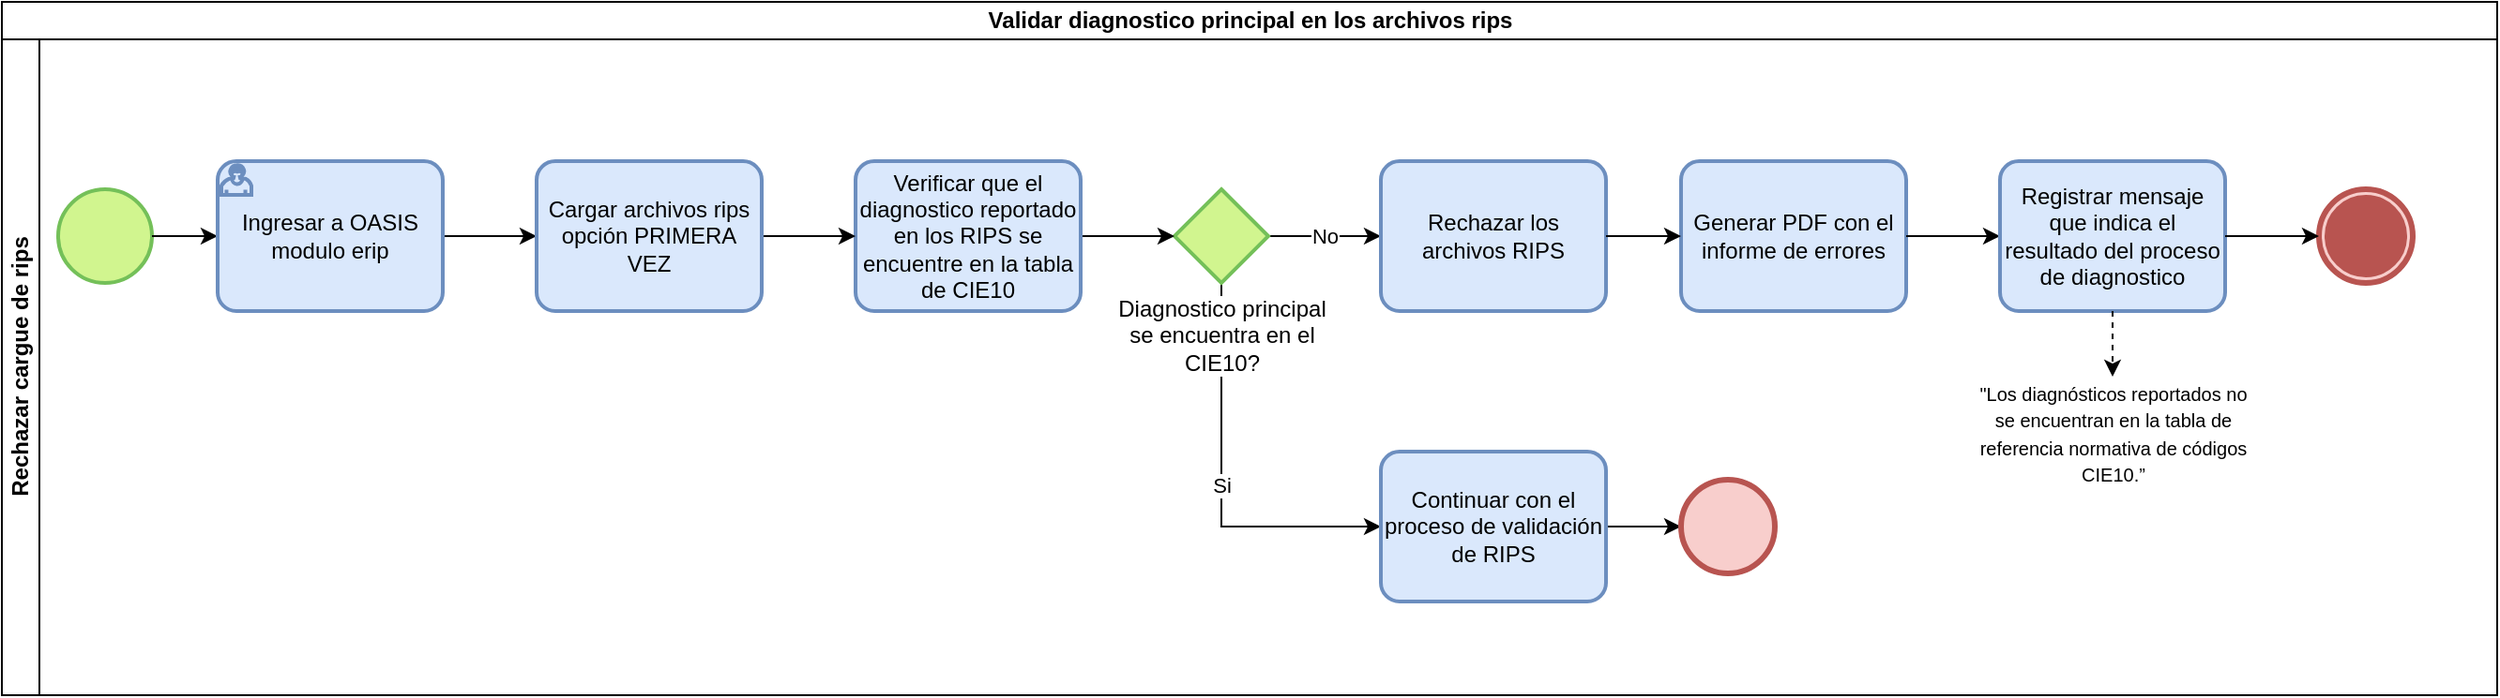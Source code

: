 <mxfile version="21.7.5" type="github">
  <diagram name="Página-1" id="bYkdZA5IKxDF0_UbWhjp">
    <mxGraphModel dx="1502" dy="576" grid="1" gridSize="10" guides="1" tooltips="1" connect="1" arrows="1" fold="1" page="1" pageScale="1" pageWidth="1400" pageHeight="430" math="0" shadow="0">
      <root>
        <mxCell id="0" />
        <mxCell id="1" parent="0" />
        <mxCell id="m4ihyQc5qIMu2HEEbeQ0-1" value="&lt;font style=&quot;vertical-align: inherit;&quot;&gt;&lt;font style=&quot;vertical-align: inherit;&quot;&gt;&lt;font style=&quot;vertical-align: inherit;&quot;&gt;&lt;font style=&quot;vertical-align: inherit;&quot;&gt;Validar diagnostico principal en los archivos rips&lt;/font&gt;&lt;/font&gt;&lt;/font&gt;&lt;/font&gt;" style="swimlane;childLayout=stackLayout;resizeParent=1;resizeParentMax=0;horizontal=1;startSize=20;horizontalStack=0;html=1;" parent="1" vertex="1">
          <mxGeometry x="25" y="10" width="1330" height="370" as="geometry" />
        </mxCell>
        <mxCell id="m4ihyQc5qIMu2HEEbeQ0-2" value="&lt;font style=&quot;vertical-align: inherit;&quot;&gt;&lt;font style=&quot;vertical-align: inherit;&quot;&gt;Rechazar cargue de rips&lt;/font&gt;&lt;/font&gt;" style="swimlane;startSize=20;horizontal=0;html=1;" parent="m4ihyQc5qIMu2HEEbeQ0-1" vertex="1">
          <mxGeometry y="20" width="1330" height="350" as="geometry" />
        </mxCell>
        <mxCell id="m4ihyQc5qIMu2HEEbeQ0-3" value="" style="points=[[0.145,0.145,0],[0.5,0,0],[0.855,0.145,0],[1,0.5,0],[0.855,0.855,0],[0.5,1,0],[0.145,0.855,0],[0,0.5,0]];shape=mxgraph.bpmn.event;html=1;verticalLabelPosition=bottom;labelBackgroundColor=#ffffff;verticalAlign=top;align=center;perimeter=ellipsePerimeter;outlineConnect=0;aspect=fixed;outline=standard;symbol=general;fillColor=#d1f58f;strokeColor=#74c059;strokeWidth=2;" parent="m4ihyQc5qIMu2HEEbeQ0-2" vertex="1">
          <mxGeometry x="30" y="80" width="50" height="50" as="geometry" />
        </mxCell>
        <mxCell id="m4ihyQc5qIMu2HEEbeQ0-4" style="edgeStyle=orthogonalEdgeStyle;rounded=0;orthogonalLoop=1;jettySize=auto;html=1;entryX=0;entryY=0.5;entryDx=0;entryDy=0;entryPerimeter=0;" parent="m4ihyQc5qIMu2HEEbeQ0-2" source="m4ihyQc5qIMu2HEEbeQ0-3" target="m4ihyQc5qIMu2HEEbeQ0-6" edge="1">
          <mxGeometry relative="1" as="geometry">
            <mxPoint x="110" y="105" as="targetPoint" />
          </mxGeometry>
        </mxCell>
        <mxCell id="m4ihyQc5qIMu2HEEbeQ0-5" style="edgeStyle=orthogonalEdgeStyle;rounded=0;orthogonalLoop=1;jettySize=auto;html=1;fontFamily=Helvetica;fontSize=12;fontColor=default;entryX=0;entryY=0.5;entryDx=0;entryDy=0;entryPerimeter=0;" parent="m4ihyQc5qIMu2HEEbeQ0-2" source="m4ihyQc5qIMu2HEEbeQ0-6" target="m4ihyQc5qIMu2HEEbeQ0-10" edge="1">
          <mxGeometry relative="1" as="geometry" />
        </mxCell>
        <mxCell id="m4ihyQc5qIMu2HEEbeQ0-6" value="&lt;font style=&quot;vertical-align: inherit;&quot;&gt;&lt;font style=&quot;vertical-align: inherit;&quot;&gt;Ingresar a OASIS modulo erip&lt;/font&gt;&lt;/font&gt;" style="points=[[0.25,0,0],[0.5,0,0],[0.75,0,0],[1,0.25,0],[1,0.5,0],[1,0.75,0],[0.75,1,0],[0.5,1,0],[0.25,1,0],[0,0.75,0],[0,0.5,0],[0,0.25,0]];shape=mxgraph.bpmn.task;whiteSpace=wrap;rectStyle=rounded;size=10;html=1;container=1;expand=0;collapsible=0;taskMarker=user;fillColor=#dae8fc;strokeColor=#6c8ebf;strokeWidth=2;" parent="m4ihyQc5qIMu2HEEbeQ0-2" vertex="1">
          <mxGeometry x="115" y="65" width="120" height="80" as="geometry" />
        </mxCell>
        <mxCell id="n8jzDd8uqkkyckHzwkxM-4" value="No" style="edgeStyle=orthogonalEdgeStyle;rounded=0;orthogonalLoop=1;jettySize=auto;html=1;" edge="1" parent="m4ihyQc5qIMu2HEEbeQ0-2" source="m4ihyQc5qIMu2HEEbeQ0-7" target="m4ihyQc5qIMu2HEEbeQ0-14">
          <mxGeometry relative="1" as="geometry" />
        </mxCell>
        <mxCell id="n8jzDd8uqkkyckHzwkxM-5" value="Si" style="edgeStyle=orthogonalEdgeStyle;rounded=0;orthogonalLoop=1;jettySize=auto;html=1;entryX=0;entryY=0.5;entryDx=0;entryDy=0;entryPerimeter=0;" edge="1" parent="m4ihyQc5qIMu2HEEbeQ0-2" source="m4ihyQc5qIMu2HEEbeQ0-7" target="n8jzDd8uqkkyckHzwkxM-6">
          <mxGeometry relative="1" as="geometry">
            <mxPoint x="650" y="270" as="targetPoint" />
            <Array as="points">
              <mxPoint x="650" y="260" />
            </Array>
          </mxGeometry>
        </mxCell>
        <mxCell id="m4ihyQc5qIMu2HEEbeQ0-7" value="Diagnostico principal&lt;br&gt;se encuentra en el&lt;br&gt;CIE10?" style="points=[[0.25,0.25,0],[0.5,0,0],[0.75,0.25,0],[1,0.5,0],[0.75,0.75,0],[0.5,1,0],[0.25,0.75,0],[0,0.5,0]];shape=mxgraph.bpmn.gateway2;html=1;verticalLabelPosition=bottom;labelBackgroundColor=#ffffff;verticalAlign=top;align=center;perimeter=rhombusPerimeter;outlineConnect=0;outline=none;symbol=none;strokeColor=#74c059;fontFamily=Helvetica;fontSize=12;fontColor=default;fillColor=#d1f58f;strokeWidth=2;" parent="m4ihyQc5qIMu2HEEbeQ0-2" vertex="1">
          <mxGeometry x="625" y="80" width="50" height="50" as="geometry" />
        </mxCell>
        <mxCell id="n8jzDd8uqkkyckHzwkxM-3" style="edgeStyle=orthogonalEdgeStyle;rounded=0;orthogonalLoop=1;jettySize=auto;html=1;entryX=0;entryY=0.5;entryDx=0;entryDy=0;entryPerimeter=0;" edge="1" parent="m4ihyQc5qIMu2HEEbeQ0-2" source="m4ihyQc5qIMu2HEEbeQ0-12" target="m4ihyQc5qIMu2HEEbeQ0-7">
          <mxGeometry relative="1" as="geometry" />
        </mxCell>
        <mxCell id="m4ihyQc5qIMu2HEEbeQ0-12" value="&lt;font style=&quot;vertical-align: inherit;&quot;&gt;&lt;font style=&quot;vertical-align: inherit;&quot;&gt;&lt;font style=&quot;vertical-align: inherit;&quot;&gt;&lt;font style=&quot;vertical-align: inherit;&quot;&gt;&lt;font style=&quot;vertical-align: inherit;&quot;&gt;&lt;font style=&quot;vertical-align: inherit;&quot;&gt;Verificar que el diagnostico reportado en los RIPS se encuentre en la tabla de CIE10&lt;/font&gt;&lt;/font&gt;&lt;/font&gt;&lt;/font&gt;&lt;/font&gt;&lt;/font&gt;" style="points=[[0.25,0,0],[0.5,0,0],[0.75,0,0],[1,0.25,0],[1,0.5,0],[1,0.75,0],[0.75,1,0],[0.5,1,0],[0.25,1,0],[0,0.75,0],[0,0.5,0],[0,0.25,0]];shape=mxgraph.bpmn.task;whiteSpace=wrap;rectStyle=rounded;size=10;html=1;container=1;expand=0;collapsible=0;taskMarker=abstract;labelBackgroundColor=none;strokeColor=#6c8ebf;fontFamily=Helvetica;fontSize=12;fontColor=default;fillColor=#dae8fc;strokeWidth=2;" parent="m4ihyQc5qIMu2HEEbeQ0-2" vertex="1">
          <mxGeometry x="455" y="65" width="120" height="80" as="geometry" />
        </mxCell>
        <mxCell id="m4ihyQc5qIMu2HEEbeQ0-14" value="Rechazar los archivos RIPS" style="points=[[0.25,0,0],[0.5,0,0],[0.75,0,0],[1,0.25,0],[1,0.5,0],[1,0.75,0],[0.75,1,0],[0.5,1,0],[0.25,1,0],[0,0.75,0],[0,0.5,0],[0,0.25,0]];shape=mxgraph.bpmn.task;whiteSpace=wrap;rectStyle=rounded;size=10;html=1;container=1;expand=0;collapsible=0;taskMarker=abstract;labelBackgroundColor=none;strokeColor=#6c8ebf;fontFamily=Helvetica;fontSize=12;fontColor=default;fillColor=#dae8fc;strokeWidth=2;" parent="m4ihyQc5qIMu2HEEbeQ0-2" vertex="1">
          <mxGeometry x="735" y="65" width="120" height="80" as="geometry" />
        </mxCell>
        <mxCell id="m4ihyQc5qIMu2HEEbeQ0-16" value="Generar PDF con el informe de errores" style="points=[[0.25,0,0],[0.5,0,0],[0.75,0,0],[1,0.25,0],[1,0.5,0],[1,0.75,0],[0.75,1,0],[0.5,1,0],[0.25,1,0],[0,0.75,0],[0,0.5,0],[0,0.25,0]];shape=mxgraph.bpmn.task;whiteSpace=wrap;rectStyle=rounded;size=10;html=1;container=1;expand=0;collapsible=0;taskMarker=abstract;labelBackgroundColor=none;strokeColor=#6c8ebf;fontFamily=Helvetica;fontSize=12;fontColor=default;fillColor=#dae8fc;strokeWidth=2;" parent="m4ihyQc5qIMu2HEEbeQ0-2" vertex="1">
          <mxGeometry x="895" y="65" width="120" height="80" as="geometry" />
        </mxCell>
        <mxCell id="m4ihyQc5qIMu2HEEbeQ0-13" style="edgeStyle=orthogonalEdgeStyle;rounded=0;orthogonalLoop=1;jettySize=auto;html=1;fontFamily=Helvetica;fontSize=12;fontColor=default;" parent="m4ihyQc5qIMu2HEEbeQ0-2" source="m4ihyQc5qIMu2HEEbeQ0-14" target="m4ihyQc5qIMu2HEEbeQ0-16" edge="1">
          <mxGeometry relative="1" as="geometry" />
        </mxCell>
        <mxCell id="m4ihyQc5qIMu2HEEbeQ0-15" style="edgeStyle=orthogonalEdgeStyle;rounded=0;orthogonalLoop=1;jettySize=auto;html=1;fontFamily=Helvetica;fontSize=12;fontColor=default;" parent="m4ihyQc5qIMu2HEEbeQ0-2" source="m4ihyQc5qIMu2HEEbeQ0-16" target="m4ihyQc5qIMu2HEEbeQ0-20" edge="1">
          <mxGeometry relative="1" as="geometry">
            <mxPoint x="1055" y="105" as="targetPoint" />
          </mxGeometry>
        </mxCell>
        <mxCell id="m4ihyQc5qIMu2HEEbeQ0-20" value="Registrar mensaje que indica el resultado del proceso de diagnostico" style="points=[[0.25,0,0],[0.5,0,0],[0.75,0,0],[1,0.25,0],[1,0.5,0],[1,0.75,0],[0.75,1,0],[0.5,1,0],[0.25,1,0],[0,0.75,0],[0,0.5,0],[0,0.25,0]];shape=mxgraph.bpmn.task;whiteSpace=wrap;rectStyle=rounded;size=10;html=1;container=1;expand=0;collapsible=0;taskMarker=abstract;labelBackgroundColor=none;strokeColor=#6c8ebf;fontFamily=Helvetica;fontSize=12;fontColor=default;fillColor=#dae8fc;strokeWidth=2;" parent="m4ihyQc5qIMu2HEEbeQ0-2" vertex="1">
          <mxGeometry x="1065" y="65" width="120" height="80" as="geometry" />
        </mxCell>
        <mxCell id="m4ihyQc5qIMu2HEEbeQ0-21" style="edgeStyle=orthogonalEdgeStyle;rounded=0;orthogonalLoop=1;jettySize=auto;html=1;fontFamily=Helvetica;fontSize=12;fontColor=default;dashed=1;entryX=0.5;entryY=0;entryDx=0;entryDy=0;exitX=0.5;exitY=1;exitDx=0;exitDy=0;exitPerimeter=0;" parent="m4ihyQc5qIMu2HEEbeQ0-2" source="m4ihyQc5qIMu2HEEbeQ0-20" target="m4ihyQc5qIMu2HEEbeQ0-23" edge="1">
          <mxGeometry relative="1" as="geometry">
            <mxPoint x="1340" y="185" as="targetPoint" />
            <mxPoint x="1295" y="105" as="sourcePoint" />
          </mxGeometry>
        </mxCell>
        <mxCell id="m4ihyQc5qIMu2HEEbeQ0-23" value="&lt;font style=&quot;font-size: 10px;&quot;&gt;&quot;Los diagnósticos reportados no se encuentran en la tabla de referencia normativa de códigos CIE10.” &lt;/font&gt;" style="text;html=1;strokeColor=none;fillColor=none;align=center;verticalAlign=middle;whiteSpace=wrap;rounded=0;fontSize=12;fontFamily=Helvetica;fontColor=default;" parent="m4ihyQc5qIMu2HEEbeQ0-2" vertex="1">
          <mxGeometry x="1052.5" y="180" width="145" height="60" as="geometry" />
        </mxCell>
        <mxCell id="n8jzDd8uqkkyckHzwkxM-2" style="edgeStyle=orthogonalEdgeStyle;rounded=0;orthogonalLoop=1;jettySize=auto;html=1;entryX=0;entryY=0.5;entryDx=0;entryDy=0;entryPerimeter=0;" edge="1" parent="m4ihyQc5qIMu2HEEbeQ0-2" source="m4ihyQc5qIMu2HEEbeQ0-10" target="m4ihyQc5qIMu2HEEbeQ0-12">
          <mxGeometry relative="1" as="geometry" />
        </mxCell>
        <mxCell id="m4ihyQc5qIMu2HEEbeQ0-10" value="&lt;font style=&quot;vertical-align: inherit;&quot;&gt;&lt;font style=&quot;vertical-align: inherit;&quot;&gt;Cargar archivos rips opción PRIMERA VEZ&lt;/font&gt;&lt;/font&gt;" style="points=[[0.25,0,0],[0.5,0,0],[0.75,0,0],[1,0.25,0],[1,0.5,0],[1,0.75,0],[0.75,1,0],[0.5,1,0],[0.25,1,0],[0,0.75,0],[0,0.5,0],[0,0.25,0]];shape=mxgraph.bpmn.task;whiteSpace=wrap;rectStyle=rounded;size=10;html=1;container=1;expand=0;collapsible=0;taskMarker=abstract;labelBackgroundColor=none;strokeColor=#6c8ebf;fontFamily=Helvetica;fontSize=12;fontColor=default;fillColor=#dae8fc;strokeWidth=2;" parent="m4ihyQc5qIMu2HEEbeQ0-2" vertex="1">
          <mxGeometry x="285" y="65" width="120" height="80" as="geometry" />
        </mxCell>
        <mxCell id="n8jzDd8uqkkyckHzwkxM-8" style="edgeStyle=orthogonalEdgeStyle;rounded=0;orthogonalLoop=1;jettySize=auto;html=1;" edge="1" parent="m4ihyQc5qIMu2HEEbeQ0-2" source="n8jzDd8uqkkyckHzwkxM-6" target="n8jzDd8uqkkyckHzwkxM-7">
          <mxGeometry relative="1" as="geometry" />
        </mxCell>
        <mxCell id="n8jzDd8uqkkyckHzwkxM-6" value="Continuar con el proceso de validación de RIPS" style="points=[[0.25,0,0],[0.5,0,0],[0.75,0,0],[1,0.25,0],[1,0.5,0],[1,0.75,0],[0.75,1,0],[0.5,1,0],[0.25,1,0],[0,0.75,0],[0,0.5,0],[0,0.25,0]];shape=mxgraph.bpmn.task;whiteSpace=wrap;rectStyle=rounded;size=10;html=1;container=1;expand=0;collapsible=0;taskMarker=abstract;labelBackgroundColor=none;strokeColor=#6c8ebf;fontFamily=Helvetica;fontSize=12;fontColor=default;fillColor=#dae8fc;strokeWidth=2;" vertex="1" parent="m4ihyQc5qIMu2HEEbeQ0-2">
          <mxGeometry x="735" y="220" width="120" height="80" as="geometry" />
        </mxCell>
        <mxCell id="n8jzDd8uqkkyckHzwkxM-7" value="" style="points=[[0.145,0.145,0],[0.5,0,0],[0.855,0.145,0],[1,0.5,0],[0.855,0.855,0],[0.5,1,0],[0.145,0.855,0],[0,0.5,0]];shape=mxgraph.bpmn.event;html=1;verticalLabelPosition=bottom;labelBackgroundColor=#ffffff;verticalAlign=top;align=center;perimeter=ellipsePerimeter;outlineConnect=0;aspect=fixed;outline=end;symbol=terminate2;fillColor=#f8cecc;strokeColor=#b85450;" vertex="1" parent="m4ihyQc5qIMu2HEEbeQ0-2">
          <mxGeometry x="895" y="235" width="50" height="50" as="geometry" />
        </mxCell>
        <mxCell id="n8jzDd8uqkkyckHzwkxM-9" value="" style="points=[[0.145,0.145,0],[0.5,0,0],[0.855,0.145,0],[1,0.5,0],[0.855,0.855,0],[0.5,1,0],[0.145,0.855,0],[0,0.5,0]];shape=mxgraph.bpmn.event;html=1;verticalLabelPosition=bottom;labelBackgroundColor=#ffffff;verticalAlign=top;align=center;perimeter=ellipsePerimeter;outlineConnect=0;aspect=fixed;outline=end;symbol=terminate;fillColor=#f8cecc;strokeColor=#b85450;" vertex="1" parent="m4ihyQc5qIMu2HEEbeQ0-2">
          <mxGeometry x="1235" y="80" width="50" height="50" as="geometry" />
        </mxCell>
        <mxCell id="m4ihyQc5qIMu2HEEbeQ0-19" style="edgeStyle=orthogonalEdgeStyle;rounded=0;orthogonalLoop=1;jettySize=auto;html=1;fontFamily=Helvetica;fontSize=12;fontColor=default;entryX=0;entryY=0.5;entryDx=0;entryDy=0;entryPerimeter=0;" parent="m4ihyQc5qIMu2HEEbeQ0-2" source="m4ihyQc5qIMu2HEEbeQ0-20" target="n8jzDd8uqkkyckHzwkxM-9" edge="1">
          <mxGeometry relative="1" as="geometry">
            <mxPoint x="1245" y="105" as="targetPoint" />
          </mxGeometry>
        </mxCell>
      </root>
    </mxGraphModel>
  </diagram>
</mxfile>
